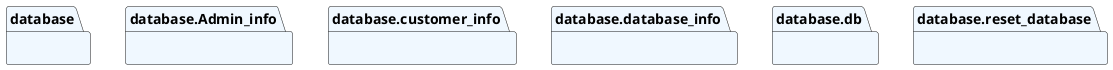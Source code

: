 @startuml packages
set namespaceSeparator none
package "database" as database #aliceblue {
}
package "database.Admin_info" as database.Admin_info #aliceblue {
}
package "database.customer_info" as database.customer_info #aliceblue {
}
package "database.database_info" as database.database_info #aliceblue {
}
package "database.db" as database.db #aliceblue {
}
package "database.reset_database" as database.reset_database #aliceblue {
}
@enduml
